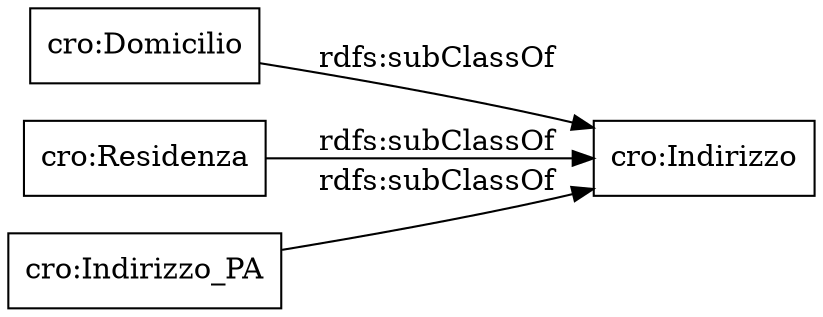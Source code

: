 digraph ar2dtool_diagram { 
rankdir=LR;
size="1000"
node [shape = rectangle, color="black"]; "cro:Domicilio" "cro:Residenza" "cro:Indirizzo" "cro:Indirizzo_PA" ; /*classes style*/
	"cro:Residenza" -> "cro:Indirizzo" [ label = "rdfs:subClassOf" ];
	"cro:Domicilio" -> "cro:Indirizzo" [ label = "rdfs:subClassOf" ];
	"cro:Indirizzo_PA" -> "cro:Indirizzo" [ label = "rdfs:subClassOf" ];

}
